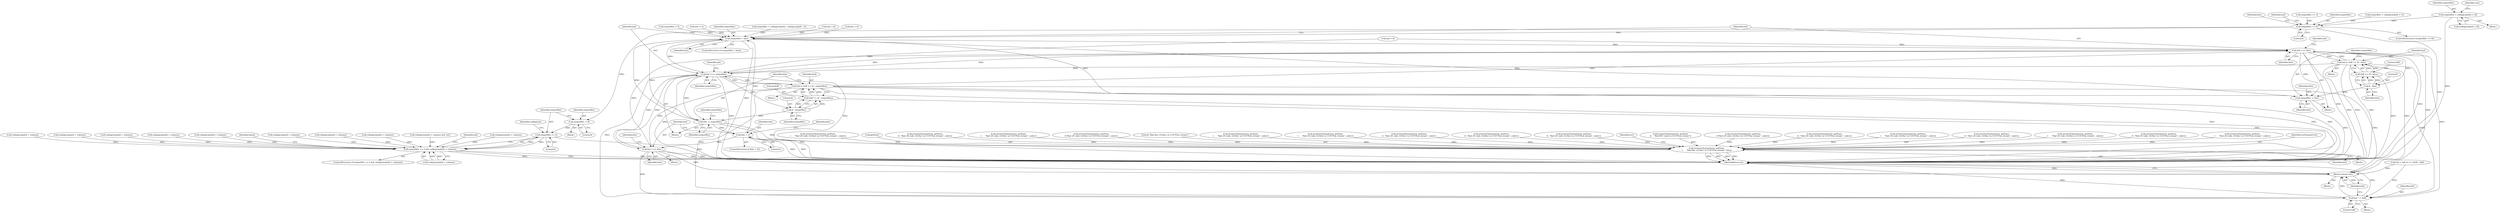 digraph "0_poppler_b1026b5978c385328f2a15a2185c599a563edf91@array" {
"1001198" [label="(Call,outputBits = codingLine[a0i = 0])"];
"1001217" [label="(Call,outputBits >= 8)"];
"1001229" [label="(Call,outputBits -= 8)"];
"1001234" [label="(Call,outputBits == 0)"];
"1001233" [label="(Call,outputBits == 0 && codingLine[a0i] < columns)"];
"1001267" [label="(Call,outputBits > bits)"];
"1001271" [label="(Call,buf <<= bits)"];
"1001280" [label="(Call,buf |= 0xff >> (8 - bits))"];
"1001295" [label="(Call,buf <<= outputBits)"];
"1001304" [label="(Call,buf |= 0xff >> (8 - outputBits))"];
"1001358" [label="(Call,buf <<= bits)"];
"1001368" [label="(Call,buf ^= 0xff)"];
"1001371" [label="(Return,return buf;)"];
"1001308" [label="(Call,8 - outputBits)"];
"1001306" [label="(Call,0xff >> (8 - outputBits))"];
"1001311" [label="(Call,bits -= outputBits)"];
"1001332" [label="(Call,error(errSyntaxError, getPos(),\n\t      \"Bad bits {0:04x} in CCITTFax stream\", bits))"];
"1001354" [label="(Call,bits > 0)"];
"1001284" [label="(Call,8 - bits)"];
"1001282" [label="(Call,0xff >> (8 - bits))"];
"1001287" [label="(Call,outputBits -= bits)"];
"1001222" [label="(Identifier,buf)"];
"1001234" [label="(Call,outputBits == 0)"];
"1001360" [label="(Identifier,bits)"];
"1001267" [label="(Call,outputBits > bits)"];
"1001239" [label="(Identifier,codingLine)"];
"1001305" [label="(Identifier,buf)"];
"1001258" [label="(Call,bits = 8)"];
"1001289" [label="(Identifier,bits)"];
"1000420" [label="(Call,error(errSyntaxError, getPos(),\n\t      \"Bad 2D code {0:04x} in CCITTFax stream\", code1))"];
"1001291" [label="(Identifier,bits)"];
"1000118" [label="(Call,outputBits == 0)"];
"1000367" [label="(Call,codingLine[a0i] < columns)"];
"1001354" [label="(Call,bits > 0)"];
"1001269" [label="(Identifier,bits)"];
"1001286" [label="(Identifier,bits)"];
"1001361" [label="(Call,bits = 0)"];
"1000547" [label="(Call,error(errSyntaxError, getPos(),\n\t\t  \"Bad 2D code {0:04x} in CCITTFax stream\", code1))"];
"1001370" [label="(Literal,0xff)"];
"1000739" [label="(Call,codingLine[a0i] < columns)"];
"1001336" [label="(Identifier,bits)"];
"1000782" [label="(Call,error(errSyntaxError, getPos(),\n\t\t  \"Bad 2D code {0:04x} in CCITTFax stream\", code1))"];
"1001268" [label="(Identifier,outputBits)"];
"1001296" [label="(Identifier,buf)"];
"1001303" [label="(Block,)"];
"1001229" [label="(Call,outputBits -= 8)"];
"1001273" [label="(Identifier,bits)"];
"1001221" [label="(Call,buf = (a0i & 1) ? 0x00 : 0xff)"];
"1000700" [label="(Call,error(errSyntaxError, getPos(),\n\t\t  \"Bad 2D code {0:04x} in CCITTFax stream\", code1))"];
"1001288" [label="(Identifier,outputBits)"];
"1001266" [label="(ControlStructure,if (outputBits > bits))"];
"1001287" [label="(Call,outputBits -= bits)"];
"1001313" [label="(Identifier,outputBits)"];
"1001357" [label="(Block,)"];
"1001341" [label="(Call,outputBits = codingLine[a0i] - codingLine[a0i - 1])"];
"1000513" [label="(Call,codingLine[a0i] < columns)"];
"1001338" [label="(Identifier,err)"];
"1001358" [label="(Call,buf <<= bits)"];
"1001280" [label="(Call,buf |= 0xff >> (8 - bits))"];
"1000909" [label="(Call,codingLine[a0i] < columns)"];
"1001125" [label="(Call,error(errSyntaxError, getPos(),\n\t\t    \"Bad RTC code in CCITTFax stream\"))"];
"1001217" [label="(Call,outputBits >= 8)"];
"1000821" [label="(Call,codingLine[a0i] < columns)"];
"1001200" [label="(Call,codingLine[a0i = 0])"];
"1001366" [label="(Identifier,black)"];
"1001301" [label="(Identifier,a0i)"];
"1000883" [label="(Call,error(errSyntaxError, getPos(),\n\t\t\"Bad 2D code {0:04x} in CCITTFax stream\", code1))"];
"1000287" [label="(Call,codingLine[a0i] < columns)"];
"1001218" [label="(Identifier,outputBits)"];
"1001371" [label="(Return,return buf;)"];
"1001304" [label="(Call,buf |= 0xff >> (8 - outputBits))"];
"1001367" [label="(Block,)"];
"1000474" [label="(Call,error(errSyntaxError, getPos(),\n\t\t  \"Bad 2D code {0:04x} in CCITTFax stream\", code1))"];
"1001306" [label="(Call,0xff >> (8 - outputBits))"];
"1000493" [label="(Call,error(errSyntaxError, getPos(),\n\t      \"Bad 2D code {0:04x} in CCITTFax stream\", code1))"];
"1001236" [label="(Literal,0)"];
"1001312" [label="(Identifier,bits)"];
"1000440" [label="(Call,codingLine[a0i] < columns)"];
"1001261" [label="(Call,buf = 0)"];
"1001284" [label="(Call,8 - bits)"];
"1000864" [label="(Call,error(errSyntaxError, getPos(),\n\t\t  \"Bad 2D code {0:04x} in CCITTFax stream\", code1))"];
"1001235" [label="(Identifier,outputBits)"];
"1001231" [label="(Literal,8)"];
"1000719" [label="(Call,error(errSyntaxError, getPos(),\n\t      \"Bad 2D code {0:04x} in CCITTFax stream\", code1))"];
"1001216" [label="(ControlStructure,if (outputBits >= 8))"];
"1001332" [label="(Call,error(errSyntaxError, getPos(),\n\t      \"Bad bits {0:04x} in CCITTFax stream\", bits))"];
"1001282" [label="(Call,0xff >> (8 - bits))"];
"1001294" [label="(Block,)"];
"1001232" [label="(ControlStructure,if (outputBits == 0 && codingLine[a0i] < columns))"];
"1001364" [label="(Identifier,bits)"];
"1001199" [label="(Identifier,outputBits)"];
"1001197" [label="(Block,)"];
"1001233" [label="(Call,outputBits == 0 && codingLine[a0i] < columns)"];
"1001362" [label="(Identifier,bits)"];
"1001295" [label="(Call,buf <<= outputBits)"];
"1001353" [label="(ControlStructure,if (bits > 0))"];
"1001311" [label="(Call,bits -= outputBits)"];
"1001283" [label="(Literal,0xff)"];
"1001369" [label="(Identifier,buf)"];
"1001220" [label="(Block,)"];
"1001277" [label="(Identifier,a0i)"];
"1000101" [label="(Block,)"];
"1001272" [label="(Identifier,buf)"];
"1001219" [label="(Literal,8)"];
"1001279" [label="(Block,)"];
"1001270" [label="(Block,)"];
"1000401" [label="(Call,error(errSyntaxError, getPos(),\n\t\t  \"Bad 2D code {0:04x} in CCITTFax stream\", code1))"];
"1001309" [label="(Literal,8)"];
"1001331" [label="(Block,)"];
"1001281" [label="(Identifier,buf)"];
"1000347" [label="(Call,error(errSyntaxError, getPos(),\n\t      \"Bad 2D code {0:04x} in CCITTFax stream\", code1))"];
"1001355" [label="(Identifier,bits)"];
"1001372" [label="(Identifier,buf)"];
"1001333" [label="(Identifier,errSyntaxError)"];
"1000801" [label="(Call,error(errSyntaxError, getPos(),\n\t      \"Bad 2D code {0:04x} in CCITTFax stream\", code1))"];
"1000584" [label="(Call,codingLine[a0i] < columns)"];
"1001215" [label="(Identifier,row)"];
"1000182" [label="(Call,codingLine[a0i] < columns && !err)"];
"1001207" [label="(Call,outputBits = codingLine[a0i = 1])"];
"1001230" [label="(Identifier,outputBits)"];
"1001285" [label="(Literal,8)"];
"1001334" [label="(Call,getPos())"];
"1001271" [label="(Call,buf <<= bits)"];
"1001307" [label="(Literal,0xff)"];
"1000618" [label="(Call,error(errSyntaxError, getPos(),\n\t\t  \"Bad 2D code {0:04x} in CCITTFax stream\", code1))"];
"1001198" [label="(Call,outputBits = codingLine[a0i = 0])"];
"1001310" [label="(Identifier,outputBits)"];
"1001290" [label="(Call,bits = 0)"];
"1000566" [label="(Call,error(errSyntaxError, getPos(),\n\t      \"Bad 2D code {0:04x} in CCITTFax stream\", code1))"];
"1000328" [label="(Call,error(errSyntaxError, getPos(),\n\t\t\"Bad 2D code {0:04x} in CCITTFax stream\", code1))"];
"1001237" [label="(Call,codingLine[a0i] < columns)"];
"1001297" [label="(Identifier,outputBits)"];
"1001244" [label="(Identifier,a0i)"];
"1001359" [label="(Identifier,buf)"];
"1001356" [label="(Literal,0)"];
"1001308" [label="(Call,8 - outputBits)"];
"1001373" [label="(MethodReturn,int)"];
"1001259" [label="(Identifier,bits)"];
"1001335" [label="(Literal,\"Bad bits {0:04x} in CCITTFax stream\")"];
"1000637" [label="(Call,error(errSyntaxError, getPos(),\n\t      \"Bad 2D code {0:04x} in CCITTFax stream\", code1))"];
"1001314" [label="(Call,outputBits = 0)"];
"1001368" [label="(Call,buf ^= 0xff)"];
"1000657" [label="(Call,codingLine[a0i] < columns)"];
"1001315" [label="(Identifier,outputBits)"];
"1001198" -> "1001197"  [label="AST: "];
"1001198" -> "1001200"  [label="CFG: "];
"1001199" -> "1001198"  [label="AST: "];
"1001200" -> "1001198"  [label="AST: "];
"1001215" -> "1001198"  [label="CFG: "];
"1001198" -> "1001373"  [label="DDG: "];
"1001198" -> "1001217"  [label="DDG: "];
"1001217" -> "1001216"  [label="AST: "];
"1001217" -> "1001219"  [label="CFG: "];
"1001218" -> "1001217"  [label="AST: "];
"1001219" -> "1001217"  [label="AST: "];
"1001222" -> "1001217"  [label="CFG: "];
"1001259" -> "1001217"  [label="CFG: "];
"1001217" -> "1001373"  [label="DDG: "];
"1001207" -> "1001217"  [label="DDG: "];
"1000118" -> "1001217"  [label="DDG: "];
"1001217" -> "1001229"  [label="DDG: "];
"1001217" -> "1001267"  [label="DDG: "];
"1001229" -> "1001220"  [label="AST: "];
"1001229" -> "1001231"  [label="CFG: "];
"1001230" -> "1001229"  [label="AST: "];
"1001231" -> "1001229"  [label="AST: "];
"1001235" -> "1001229"  [label="CFG: "];
"1001229" -> "1001234"  [label="DDG: "];
"1001234" -> "1001233"  [label="AST: "];
"1001234" -> "1001236"  [label="CFG: "];
"1001235" -> "1001234"  [label="AST: "];
"1001236" -> "1001234"  [label="AST: "];
"1001239" -> "1001234"  [label="CFG: "];
"1001233" -> "1001234"  [label="CFG: "];
"1001234" -> "1001373"  [label="DDG: "];
"1001234" -> "1001233"  [label="DDG: "];
"1001234" -> "1001233"  [label="DDG: "];
"1001233" -> "1001232"  [label="AST: "];
"1001233" -> "1001237"  [label="CFG: "];
"1001237" -> "1001233"  [label="AST: "];
"1001244" -> "1001233"  [label="CFG: "];
"1001366" -> "1001233"  [label="CFG: "];
"1001233" -> "1001373"  [label="DDG: "];
"1001233" -> "1001373"  [label="DDG: "];
"1001233" -> "1001373"  [label="DDG: "];
"1001237" -> "1001233"  [label="DDG: "];
"1001237" -> "1001233"  [label="DDG: "];
"1000513" -> "1001233"  [label="DDG: "];
"1000287" -> "1001233"  [label="DDG: "];
"1000440" -> "1001233"  [label="DDG: "];
"1000739" -> "1001233"  [label="DDG: "];
"1000367" -> "1001233"  [label="DDG: "];
"1000657" -> "1001233"  [label="DDG: "];
"1000182" -> "1001233"  [label="DDG: "];
"1000584" -> "1001233"  [label="DDG: "];
"1000821" -> "1001233"  [label="DDG: "];
"1000909" -> "1001233"  [label="DDG: "];
"1001267" -> "1001266"  [label="AST: "];
"1001267" -> "1001269"  [label="CFG: "];
"1001268" -> "1001267"  [label="AST: "];
"1001269" -> "1001267"  [label="AST: "];
"1001272" -> "1001267"  [label="CFG: "];
"1001296" -> "1001267"  [label="CFG: "];
"1001267" -> "1001373"  [label="DDG: "];
"1001341" -> "1001267"  [label="DDG: "];
"1001314" -> "1001267"  [label="DDG: "];
"1001287" -> "1001267"  [label="DDG: "];
"1001311" -> "1001267"  [label="DDG: "];
"1001354" -> "1001267"  [label="DDG: "];
"1001258" -> "1001267"  [label="DDG: "];
"1001361" -> "1001267"  [label="DDG: "];
"1001290" -> "1001267"  [label="DDG: "];
"1001267" -> "1001271"  [label="DDG: "];
"1001267" -> "1001287"  [label="DDG: "];
"1001267" -> "1001295"  [label="DDG: "];
"1001267" -> "1001311"  [label="DDG: "];
"1001271" -> "1001270"  [label="AST: "];
"1001271" -> "1001273"  [label="CFG: "];
"1001272" -> "1001271"  [label="AST: "];
"1001273" -> "1001271"  [label="AST: "];
"1001277" -> "1001271"  [label="CFG: "];
"1001271" -> "1001373"  [label="DDG: "];
"1001271" -> "1001373"  [label="DDG: "];
"1001261" -> "1001271"  [label="DDG: "];
"1001295" -> "1001271"  [label="DDG: "];
"1001358" -> "1001271"  [label="DDG: "];
"1001280" -> "1001271"  [label="DDG: "];
"1001304" -> "1001271"  [label="DDG: "];
"1001271" -> "1001280"  [label="DDG: "];
"1001271" -> "1001284"  [label="DDG: "];
"1001271" -> "1001287"  [label="DDG: "];
"1001271" -> "1001295"  [label="DDG: "];
"1001271" -> "1001368"  [label="DDG: "];
"1001271" -> "1001371"  [label="DDG: "];
"1001280" -> "1001279"  [label="AST: "];
"1001280" -> "1001282"  [label="CFG: "];
"1001281" -> "1001280"  [label="AST: "];
"1001282" -> "1001280"  [label="AST: "];
"1001288" -> "1001280"  [label="CFG: "];
"1001280" -> "1001373"  [label="DDG: "];
"1001280" -> "1001373"  [label="DDG: "];
"1001280" -> "1001373"  [label="DDG: "];
"1001282" -> "1001280"  [label="DDG: "];
"1001282" -> "1001280"  [label="DDG: "];
"1001280" -> "1001295"  [label="DDG: "];
"1001280" -> "1001368"  [label="DDG: "];
"1001280" -> "1001371"  [label="DDG: "];
"1001295" -> "1001294"  [label="AST: "];
"1001295" -> "1001297"  [label="CFG: "];
"1001296" -> "1001295"  [label="AST: "];
"1001297" -> "1001295"  [label="AST: "];
"1001301" -> "1001295"  [label="CFG: "];
"1001295" -> "1001373"  [label="DDG: "];
"1001295" -> "1001373"  [label="DDG: "];
"1001261" -> "1001295"  [label="DDG: "];
"1001358" -> "1001295"  [label="DDG: "];
"1001304" -> "1001295"  [label="DDG: "];
"1001295" -> "1001304"  [label="DDG: "];
"1001295" -> "1001308"  [label="DDG: "];
"1001295" -> "1001311"  [label="DDG: "];
"1001295" -> "1001358"  [label="DDG: "];
"1001295" -> "1001368"  [label="DDG: "];
"1001295" -> "1001371"  [label="DDG: "];
"1001304" -> "1001303"  [label="AST: "];
"1001304" -> "1001306"  [label="CFG: "];
"1001305" -> "1001304"  [label="AST: "];
"1001306" -> "1001304"  [label="AST: "];
"1001312" -> "1001304"  [label="CFG: "];
"1001304" -> "1001373"  [label="DDG: "];
"1001304" -> "1001373"  [label="DDG: "];
"1001304" -> "1001373"  [label="DDG: "];
"1001306" -> "1001304"  [label="DDG: "];
"1001306" -> "1001304"  [label="DDG: "];
"1001304" -> "1001358"  [label="DDG: "];
"1001304" -> "1001368"  [label="DDG: "];
"1001304" -> "1001371"  [label="DDG: "];
"1001358" -> "1001357"  [label="AST: "];
"1001358" -> "1001360"  [label="CFG: "];
"1001359" -> "1001358"  [label="AST: "];
"1001360" -> "1001358"  [label="AST: "];
"1001362" -> "1001358"  [label="CFG: "];
"1001358" -> "1001373"  [label="DDG: "];
"1001358" -> "1001373"  [label="DDG: "];
"1001354" -> "1001358"  [label="DDG: "];
"1001358" -> "1001368"  [label="DDG: "];
"1001358" -> "1001371"  [label="DDG: "];
"1001368" -> "1001367"  [label="AST: "];
"1001368" -> "1001370"  [label="CFG: "];
"1001369" -> "1001368"  [label="AST: "];
"1001370" -> "1001368"  [label="AST: "];
"1001372" -> "1001368"  [label="CFG: "];
"1001368" -> "1001373"  [label="DDG: "];
"1001368" -> "1001373"  [label="DDG: "];
"1001221" -> "1001368"  [label="DDG: "];
"1001368" -> "1001371"  [label="DDG: "];
"1001371" -> "1000101"  [label="AST: "];
"1001371" -> "1001372"  [label="CFG: "];
"1001372" -> "1001371"  [label="AST: "];
"1001373" -> "1001371"  [label="CFG: "];
"1001371" -> "1001373"  [label="DDG: "];
"1001372" -> "1001371"  [label="DDG: "];
"1001221" -> "1001371"  [label="DDG: "];
"1001308" -> "1001306"  [label="AST: "];
"1001308" -> "1001310"  [label="CFG: "];
"1001309" -> "1001308"  [label="AST: "];
"1001310" -> "1001308"  [label="AST: "];
"1001306" -> "1001308"  [label="CFG: "];
"1001308" -> "1001306"  [label="DDG: "];
"1001308" -> "1001306"  [label="DDG: "];
"1001308" -> "1001311"  [label="DDG: "];
"1001307" -> "1001306"  [label="AST: "];
"1001306" -> "1001373"  [label="DDG: "];
"1001311" -> "1001294"  [label="AST: "];
"1001311" -> "1001313"  [label="CFG: "];
"1001312" -> "1001311"  [label="AST: "];
"1001313" -> "1001311"  [label="AST: "];
"1001315" -> "1001311"  [label="CFG: "];
"1001311" -> "1001373"  [label="DDG: "];
"1001311" -> "1001332"  [label="DDG: "];
"1001311" -> "1001354"  [label="DDG: "];
"1001332" -> "1001331"  [label="AST: "];
"1001332" -> "1001336"  [label="CFG: "];
"1001333" -> "1001332"  [label="AST: "];
"1001334" -> "1001332"  [label="AST: "];
"1001335" -> "1001332"  [label="AST: "];
"1001336" -> "1001332"  [label="AST: "];
"1001338" -> "1001332"  [label="CFG: "];
"1001332" -> "1001373"  [label="DDG: "];
"1001332" -> "1001373"  [label="DDG: "];
"1001332" -> "1001373"  [label="DDG: "];
"1001332" -> "1001373"  [label="DDG: "];
"1000864" -> "1001332"  [label="DDG: "];
"1000493" -> "1001332"  [label="DDG: "];
"1000883" -> "1001332"  [label="DDG: "];
"1000782" -> "1001332"  [label="DDG: "];
"1000700" -> "1001332"  [label="DDG: "];
"1000347" -> "1001332"  [label="DDG: "];
"1000618" -> "1001332"  [label="DDG: "];
"1000420" -> "1001332"  [label="DDG: "];
"1000637" -> "1001332"  [label="DDG: "];
"1000547" -> "1001332"  [label="DDG: "];
"1000801" -> "1001332"  [label="DDG: "];
"1000401" -> "1001332"  [label="DDG: "];
"1000474" -> "1001332"  [label="DDG: "];
"1000566" -> "1001332"  [label="DDG: "];
"1000328" -> "1001332"  [label="DDG: "];
"1000719" -> "1001332"  [label="DDG: "];
"1001125" -> "1001332"  [label="DDG: "];
"1001354" -> "1001353"  [label="AST: "];
"1001354" -> "1001356"  [label="CFG: "];
"1001355" -> "1001354"  [label="AST: "];
"1001356" -> "1001354"  [label="AST: "];
"1001364" -> "1001354"  [label="CFG: "];
"1001359" -> "1001354"  [label="CFG: "];
"1001354" -> "1001373"  [label="DDG: "];
"1001354" -> "1001373"  [label="DDG: "];
"1001284" -> "1001282"  [label="AST: "];
"1001284" -> "1001286"  [label="CFG: "];
"1001285" -> "1001284"  [label="AST: "];
"1001286" -> "1001284"  [label="AST: "];
"1001282" -> "1001284"  [label="CFG: "];
"1001284" -> "1001282"  [label="DDG: "];
"1001284" -> "1001282"  [label="DDG: "];
"1001284" -> "1001287"  [label="DDG: "];
"1001283" -> "1001282"  [label="AST: "];
"1001282" -> "1001373"  [label="DDG: "];
"1001287" -> "1001270"  [label="AST: "];
"1001287" -> "1001289"  [label="CFG: "];
"1001288" -> "1001287"  [label="AST: "];
"1001289" -> "1001287"  [label="AST: "];
"1001291" -> "1001287"  [label="CFG: "];
"1001287" -> "1001373"  [label="DDG: "];
}
